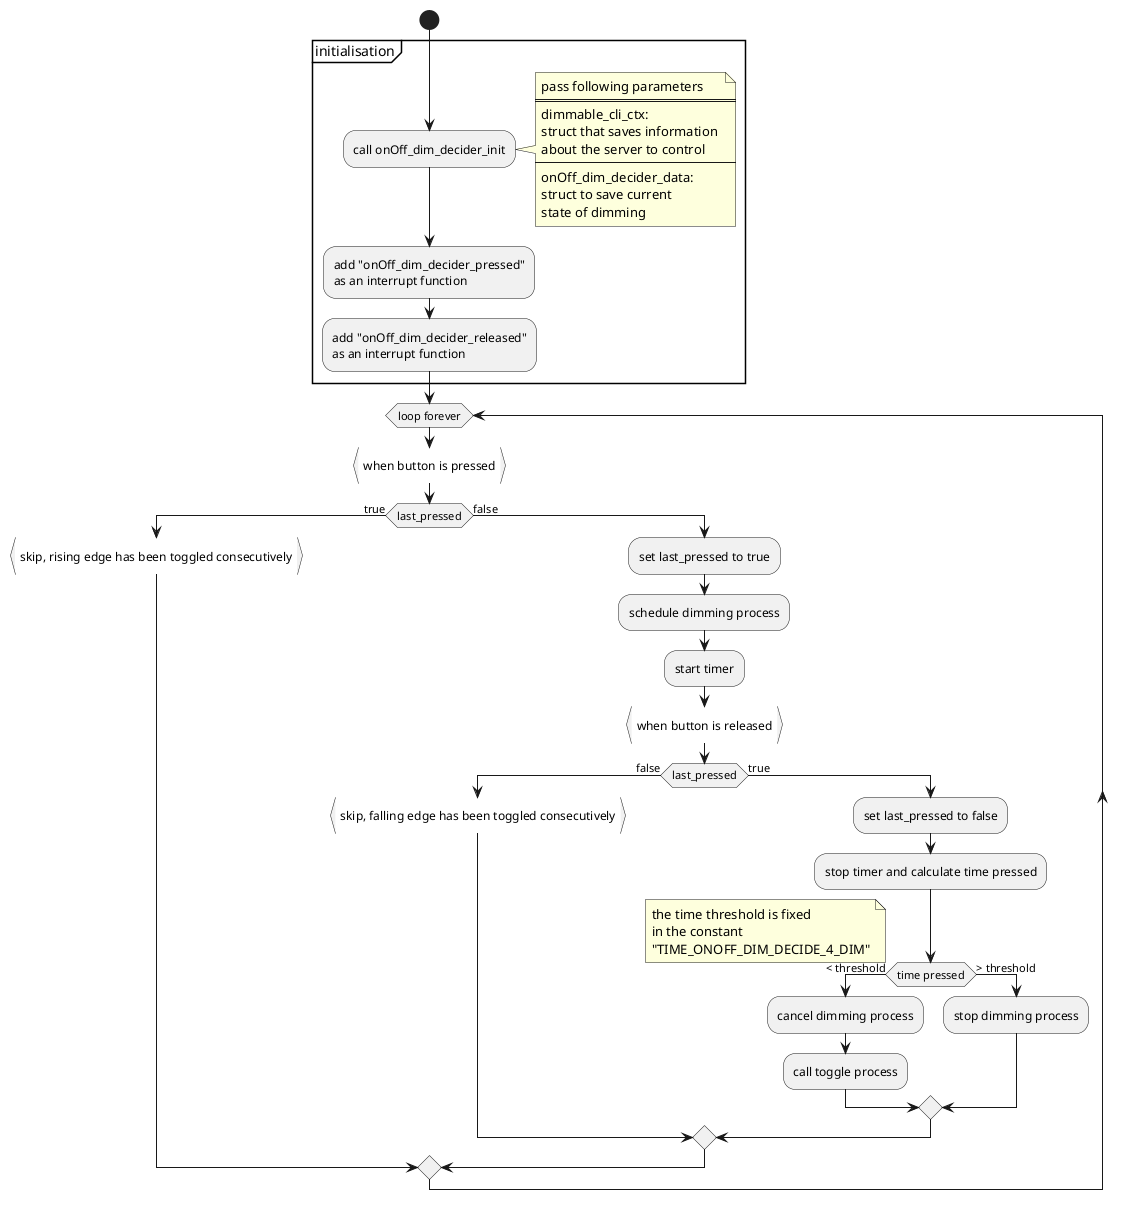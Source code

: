 @startuml

start
partition "initialisation" {
    :call onOff_dim_decider_init;
    note right
    pass following parameters
    ====
    dimmable_cli_ctx: 
    struct that saves information 
    about the server to control
    ----
    onOff_dim_decider_data:
    struct to save current 
    state of dimming
    end note
    :add "onOff_dim_decider_pressed" 
    as an interrupt function;
    :add "onOff_dim_decider_released" 
    as an interrupt function;
}

while (loop forever)
:when button is pressed}
if (last_pressed) then (true)
    :skip, rising edge has been toggled consecutively}
else (false)
    :set last_pressed to true;
    :schedule dimming process;
    :start timer;
    :when button is released}
    if (last_pressed) then (false)
        :skip, falling edge has been toggled consecutively}
    else (true)
        :set last_pressed to false;
        :stop timer and calculate time pressed;
        if (time pressed) then (< threshold)
            note left
                the time threshold is fixed 
                in the constant 
                "TIME_ONOFF_DIM_DECIDE_4_DIM"
            end note
            :cancel dimming process;
            :call toggle process;
        else (> threshold)
            :stop dimming process;
        endif
    endif
endif
endwhile
-[hidden]->
detach
@enduml